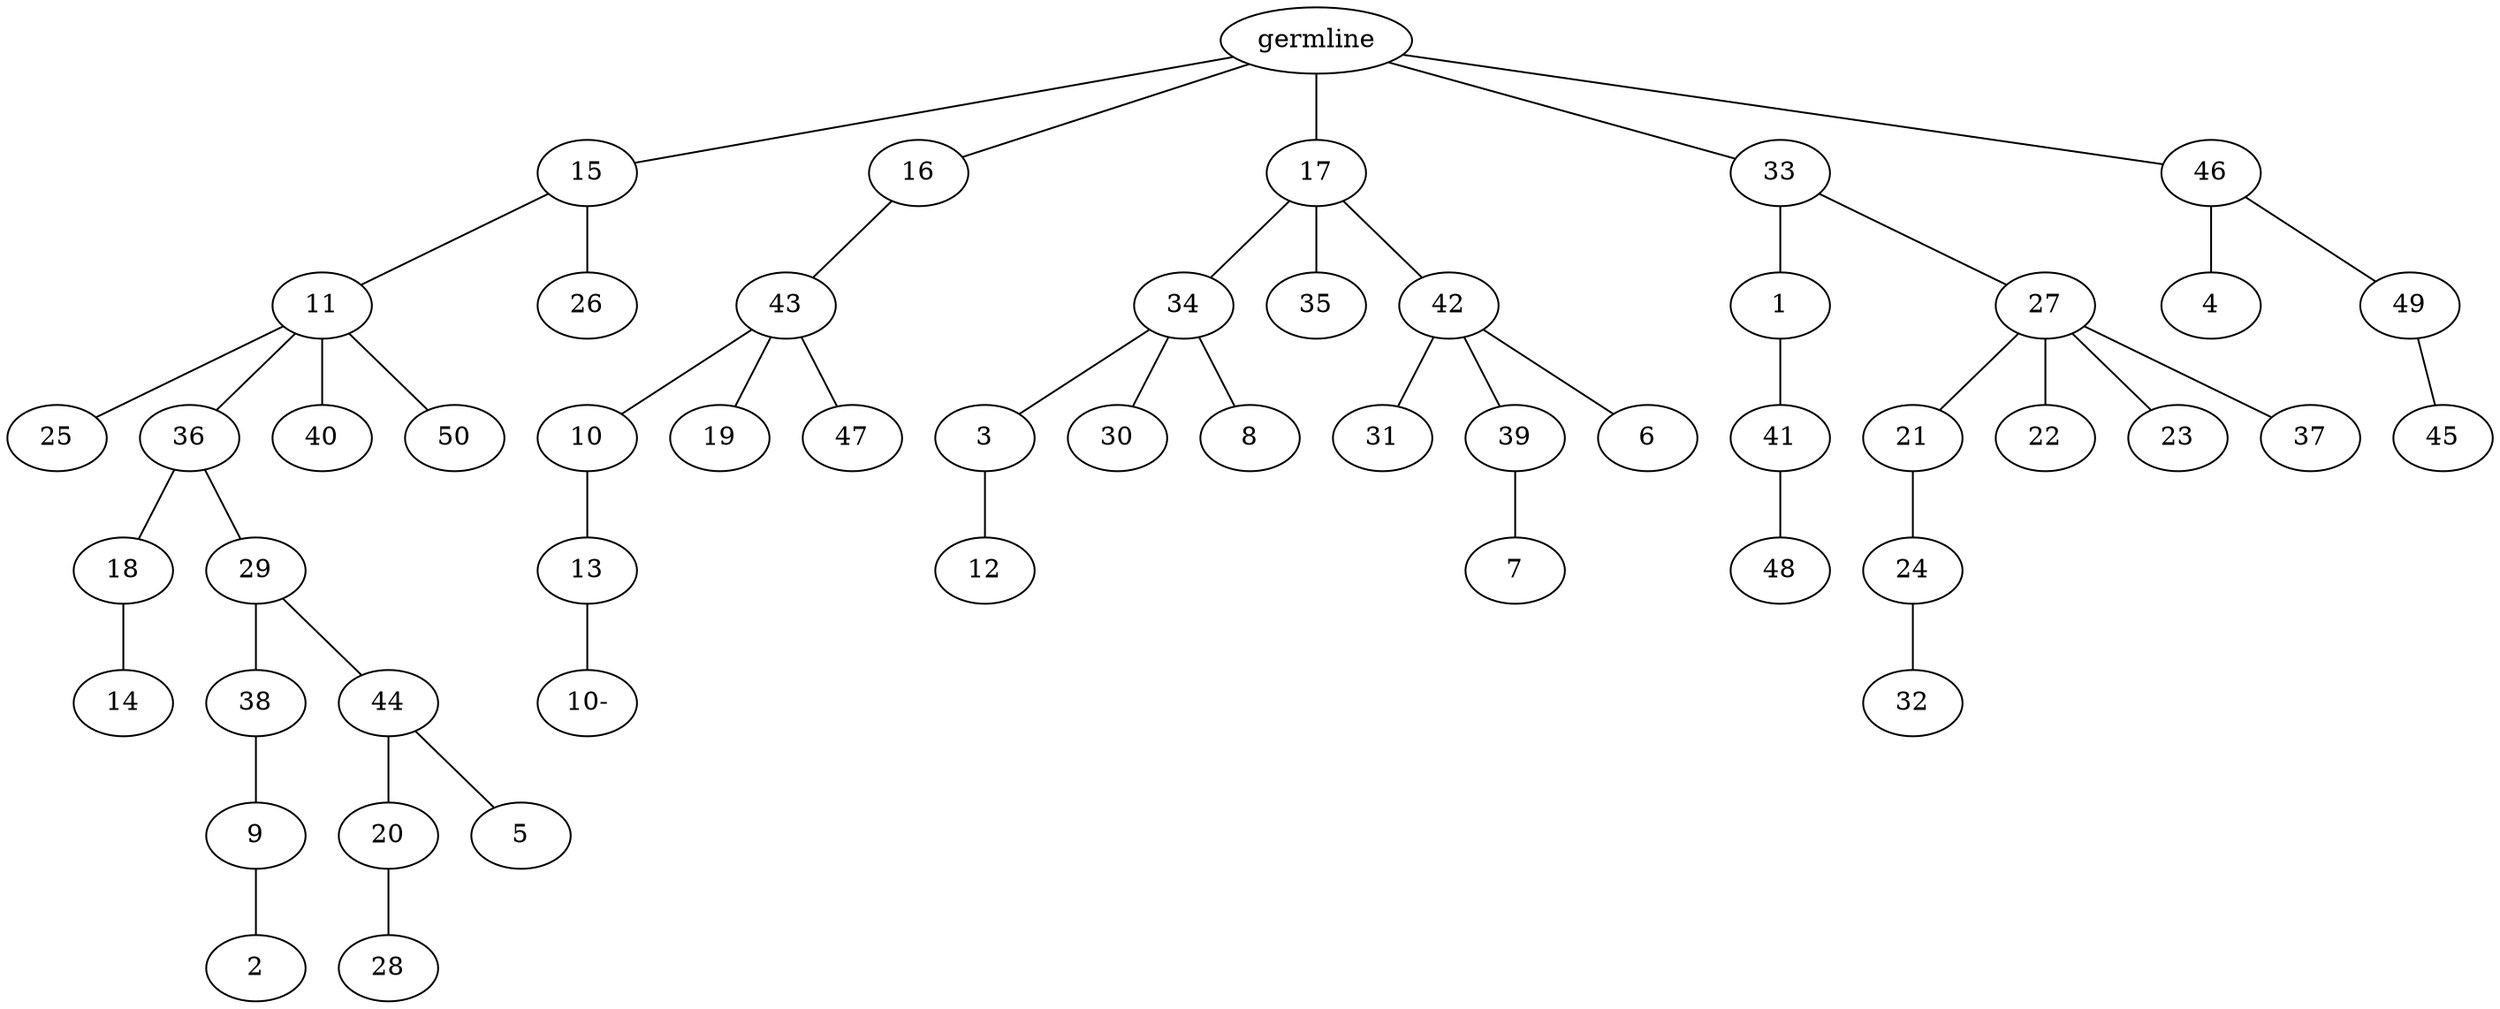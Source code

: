 graph tree {
    "139898630638272" [label="germline"];
    "139898630642752" [label="15"];
    "139898630649648" [label="11"];
    "139898630650704" [label="25"];
    "139898630650656" [label="36"];
    "139898630651184" [label="18"];
    "139898630651376" [label="14"];
    "139898630650608" [label="29"];
    "139898630651568" [label="38"];
    "139898630660208" [label="9"];
    "139898630660592" [label="2"];
    "139898630651856" [label="44"];
    "139898630661120" [label="20"];
    "139898630660880" [label="28"];
    "139898630660160" [label="5"];
    "139898630651040" [label="40"];
    "139898630651808" [label="50"];
    "139898630648160" [label="26"];
    "139898630650800" [label="16"];
    "139898630651712" [label="43"];
    "139898630651424" [label="10"];
    "139898630661696" [label="13"];
    "139898630977712" [label="10-"];
    "139898630660784" [label="19"];
    "139898630661888" [label="47"];
    "139898630647968" [label="17"];
    "139898630650320" [label="34"];
    "139898630660928" [label="3"];
    "139898630661648" [label="12"];
    "139898630661216" [label="30"];
    "139898630660400" [label="8"];
    "139898630660496" [label="35"];
    "139898630662368" [label="42"];
    "139898630661504" [label="31"];
    "139898630662464" [label="39"];
    "139898630662224" [label="7"];
    "139898630662320" [label="6"];
    "139898630651136" [label="33"];
    "139898630663136" [label="1"];
    "139898630660688" [label="41"];
    "139898630662704" [label="48"];
    "139898630660256" [label="27"];
    "139898630663328" [label="21"];
    "139898630663088" [label="24"];
    "139898630663232" [label="32"];
    "139898630662560" [label="22"];
    "139898630661456" [label="23"];
    "139898630662752" [label="37"];
    "139898630651280" [label="46"];
    "139898630663856" [label="4"];
    "139898630663376" [label="49"];
    "139898630663472" [label="45"];
    "139898630638272" -- "139898630642752";
    "139898630638272" -- "139898630650800";
    "139898630638272" -- "139898630647968";
    "139898630638272" -- "139898630651136";
    "139898630638272" -- "139898630651280";
    "139898630642752" -- "139898630649648";
    "139898630642752" -- "139898630648160";
    "139898630649648" -- "139898630650704";
    "139898630649648" -- "139898630650656";
    "139898630649648" -- "139898630651040";
    "139898630649648" -- "139898630651808";
    "139898630650656" -- "139898630651184";
    "139898630650656" -- "139898630650608";
    "139898630651184" -- "139898630651376";
    "139898630650608" -- "139898630651568";
    "139898630650608" -- "139898630651856";
    "139898630651568" -- "139898630660208";
    "139898630660208" -- "139898630660592";
    "139898630651856" -- "139898630661120";
    "139898630651856" -- "139898630660160";
    "139898630661120" -- "139898630660880";
    "139898630650800" -- "139898630651712";
    "139898630651712" -- "139898630651424";
    "139898630651712" -- "139898630660784";
    "139898630651712" -- "139898630661888";
    "139898630651424" -- "139898630661696";
    "139898630661696" -- "139898630977712";
    "139898630647968" -- "139898630650320";
    "139898630647968" -- "139898630660496";
    "139898630647968" -- "139898630662368";
    "139898630650320" -- "139898630660928";
    "139898630650320" -- "139898630661216";
    "139898630650320" -- "139898630660400";
    "139898630660928" -- "139898630661648";
    "139898630662368" -- "139898630661504";
    "139898630662368" -- "139898630662464";
    "139898630662368" -- "139898630662320";
    "139898630662464" -- "139898630662224";
    "139898630651136" -- "139898630663136";
    "139898630651136" -- "139898630660256";
    "139898630663136" -- "139898630660688";
    "139898630660688" -- "139898630662704";
    "139898630660256" -- "139898630663328";
    "139898630660256" -- "139898630662560";
    "139898630660256" -- "139898630661456";
    "139898630660256" -- "139898630662752";
    "139898630663328" -- "139898630663088";
    "139898630663088" -- "139898630663232";
    "139898630651280" -- "139898630663856";
    "139898630651280" -- "139898630663376";
    "139898630663376" -- "139898630663472";
}

